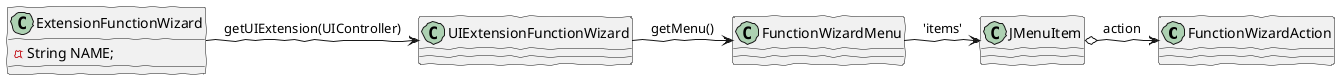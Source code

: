 +@startuml cd1_insert_function_basic_wizard.png
+skinparam handwritten true
+skinparam packageStyle rect
+skinparam defaultFontName FG Virgil
+skinparam shadowing false  
+
+  class FunctionWizardAction {
+   }
+  class FunctionWizardMenu
+  class ExtensionFunctionWizard {
+    -String NAME;
+  }
+  class UIExtensionFunctionWizard
+  class JMenuItem
+  ExtensionFunctionWizard -> UIExtensionFunctionWizard : getUIExtension(UIController)
+  UIExtensionFunctionWizard -> FunctionWizardMenu : getMenu()
+  FunctionWizardMenu -> JMenuItem : 'items'
+  JMenuItem o-> FunctionWizardAction : action
+  @enduml
